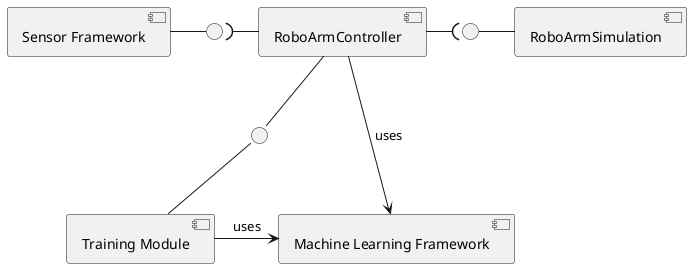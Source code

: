 @startuml

component "Sensor Framework" as SensorFramework

interface " " as SensorInterface
SensorFramework - SensorInterface

component "RoboArmController"
SensorInterface )- RoboArmController

component "Machine Learning Framework" as MLFramework
RoboArmController --> MLFramework: uses

component TrainingModule as "Training Module"
TrainingModule -> MLFramework: uses

interface " " as Files
Files -- TrainingModule
RoboArmController -- Files

component RoboArmSimulation

interface " " as RoboArmInterface
RoboArmController -( RoboArmInterface
RoboArmInterface - RoboArmSimulation


@enduml